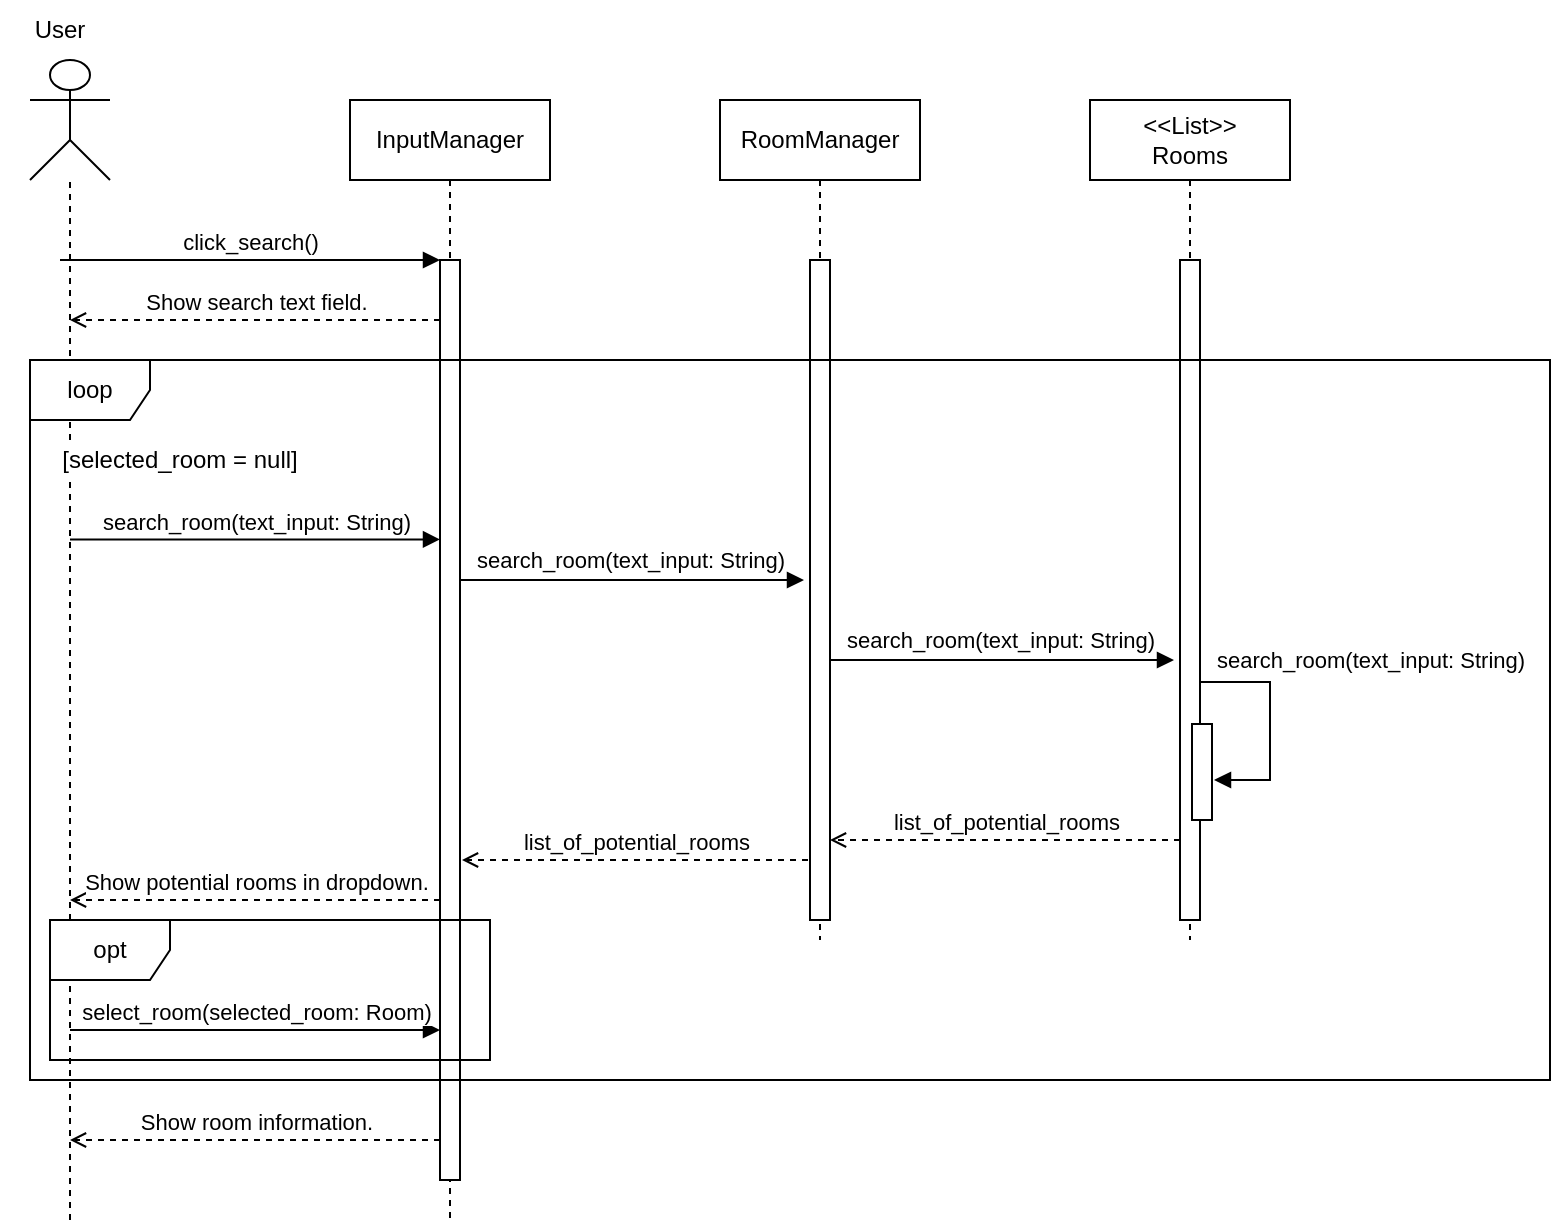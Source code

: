 <mxfile version="24.7.17">
  <diagram name="Page-1" id="2YBvvXClWsGukQMizWep">
    <mxGraphModel dx="398" dy="1863" grid="1" gridSize="10" guides="1" tooltips="1" connect="1" arrows="1" fold="1" page="1" pageScale="1" pageWidth="850" pageHeight="1100" math="0" shadow="0">
      <root>
        <mxCell id="0" />
        <mxCell id="1" parent="0" />
        <mxCell id="aM9ryv3xv72pqoxQDRHE-5" value="InputManager" style="shape=umlLifeline;perimeter=lifelinePerimeter;whiteSpace=wrap;html=1;container=0;dropTarget=0;collapsible=0;recursiveResize=0;outlineConnect=0;portConstraint=eastwest;newEdgeStyle={&quot;edgeStyle&quot;:&quot;elbowEdgeStyle&quot;,&quot;elbow&quot;:&quot;vertical&quot;,&quot;curved&quot;:0,&quot;rounded&quot;:0};" parent="1" vertex="1">
          <mxGeometry x="240" y="40" width="100" height="560" as="geometry" />
        </mxCell>
        <mxCell id="aM9ryv3xv72pqoxQDRHE-6" value="" style="html=1;points=[];perimeter=orthogonalPerimeter;outlineConnect=0;targetShapes=umlLifeline;portConstraint=eastwest;newEdgeStyle={&quot;edgeStyle&quot;:&quot;elbowEdgeStyle&quot;,&quot;elbow&quot;:&quot;vertical&quot;,&quot;curved&quot;:0,&quot;rounded&quot;:0};" parent="aM9ryv3xv72pqoxQDRHE-5" vertex="1">
          <mxGeometry x="45" y="80" width="10" height="460" as="geometry" />
        </mxCell>
        <mxCell id="aM9ryv3xv72pqoxQDRHE-7" value="click_search()" style="html=1;verticalAlign=bottom;endArrow=block;elbow=vertical;rounded=0;" parent="1" target="aM9ryv3xv72pqoxQDRHE-6" edge="1">
          <mxGeometry relative="1" as="geometry">
            <mxPoint x="95" y="120" as="sourcePoint" />
          </mxGeometry>
        </mxCell>
        <mxCell id="aM9ryv3xv72pqoxQDRHE-9" value="Show search text field." style="html=1;verticalAlign=bottom;endArrow=open;elbow=vertical;rounded=0;dashed=1;endFill=0;" parent="1" edge="1">
          <mxGeometry relative="1" as="geometry">
            <mxPoint x="285" y="150" as="sourcePoint" />
            <mxPoint x="100" y="150" as="targetPoint" />
          </mxGeometry>
        </mxCell>
        <mxCell id="aM9ryv3xv72pqoxQDRHE-10" value="search_room(text_input: String)" style="html=1;verticalAlign=bottom;endArrow=block;endSize=6;elbow=vertical;rounded=0;endFill=1;" parent="1" edge="1">
          <mxGeometry relative="1" as="geometry">
            <mxPoint x="285" y="259.74" as="targetPoint" />
            <mxPoint x="100" y="259.74" as="sourcePoint" />
          </mxGeometry>
        </mxCell>
        <mxCell id="SFPaSA88H66n3JvD3_18-4" value="" style="shape=umlActor;verticalLabelPosition=bottom;verticalAlign=top;html=1;outlineConnect=0;align=center;" vertex="1" parent="1">
          <mxGeometry x="80" y="20" width="40" height="60" as="geometry" />
        </mxCell>
        <mxCell id="SFPaSA88H66n3JvD3_18-5" value="" style="endArrow=none;dashed=1;html=1;rounded=0;" edge="1" parent="1" target="SFPaSA88H66n3JvD3_18-4">
          <mxGeometry width="50" height="50" relative="1" as="geometry">
            <mxPoint x="100" y="600" as="sourcePoint" />
            <mxPoint x="220" y="190" as="targetPoint" />
          </mxGeometry>
        </mxCell>
        <mxCell id="SFPaSA88H66n3JvD3_18-6" value="User" style="text;html=1;align=center;verticalAlign=middle;whiteSpace=wrap;rounded=0;" vertex="1" parent="1">
          <mxGeometry x="65" y="-10" width="60" height="30" as="geometry" />
        </mxCell>
        <mxCell id="SFPaSA88H66n3JvD3_18-7" value="RoomManager" style="shape=umlLifeline;perimeter=lifelinePerimeter;whiteSpace=wrap;html=1;container=0;dropTarget=0;collapsible=0;recursiveResize=0;outlineConnect=0;portConstraint=eastwest;newEdgeStyle={&quot;edgeStyle&quot;:&quot;elbowEdgeStyle&quot;,&quot;elbow&quot;:&quot;vertical&quot;,&quot;curved&quot;:0,&quot;rounded&quot;:0};" vertex="1" parent="1">
          <mxGeometry x="425" y="40" width="100" height="420" as="geometry" />
        </mxCell>
        <mxCell id="SFPaSA88H66n3JvD3_18-8" value="" style="html=1;points=[];perimeter=orthogonalPerimeter;outlineConnect=0;targetShapes=umlLifeline;portConstraint=eastwest;newEdgeStyle={&quot;edgeStyle&quot;:&quot;elbowEdgeStyle&quot;,&quot;elbow&quot;:&quot;vertical&quot;,&quot;curved&quot;:0,&quot;rounded&quot;:0};" vertex="1" parent="SFPaSA88H66n3JvD3_18-7">
          <mxGeometry x="45" y="80" width="10" height="330" as="geometry" />
        </mxCell>
        <mxCell id="SFPaSA88H66n3JvD3_18-9" value="" style="endArrow=block;html=1;rounded=0;elbow=vertical;endFill=1;verticalAlign=middle;" edge="1" parent="1" source="aM9ryv3xv72pqoxQDRHE-6">
          <mxGeometry width="50" height="50" relative="1" as="geometry">
            <mxPoint x="350" y="300" as="sourcePoint" />
            <mxPoint x="467" y="280" as="targetPoint" />
          </mxGeometry>
        </mxCell>
        <mxCell id="SFPaSA88H66n3JvD3_18-11" value="search_room(text_input: String)" style="edgeLabel;html=1;align=center;verticalAlign=middle;resizable=0;points=[];" vertex="1" connectable="0" parent="SFPaSA88H66n3JvD3_18-9">
          <mxGeometry x="-0.067" relative="1" as="geometry">
            <mxPoint x="5" y="-10" as="offset" />
          </mxGeometry>
        </mxCell>
        <mxCell id="SFPaSA88H66n3JvD3_18-12" value="&amp;lt;&amp;lt;List&amp;gt;&amp;gt;&lt;br&gt;Rooms" style="shape=umlLifeline;perimeter=lifelinePerimeter;whiteSpace=wrap;html=1;container=0;dropTarget=0;collapsible=0;recursiveResize=0;outlineConnect=0;portConstraint=eastwest;newEdgeStyle={&quot;edgeStyle&quot;:&quot;elbowEdgeStyle&quot;,&quot;elbow&quot;:&quot;vertical&quot;,&quot;curved&quot;:0,&quot;rounded&quot;:0};" vertex="1" parent="1">
          <mxGeometry x="610" y="40" width="100" height="420" as="geometry" />
        </mxCell>
        <mxCell id="SFPaSA88H66n3JvD3_18-13" value="" style="html=1;points=[];perimeter=orthogonalPerimeter;outlineConnect=0;targetShapes=umlLifeline;portConstraint=eastwest;newEdgeStyle={&quot;edgeStyle&quot;:&quot;elbowEdgeStyle&quot;,&quot;elbow&quot;:&quot;vertical&quot;,&quot;curved&quot;:0,&quot;rounded&quot;:0};" vertex="1" parent="SFPaSA88H66n3JvD3_18-12">
          <mxGeometry x="45" y="80" width="10" height="330" as="geometry" />
        </mxCell>
        <mxCell id="SFPaSA88H66n3JvD3_18-18" value="" style="html=1;points=[];perimeter=orthogonalPerimeter;outlineConnect=0;targetShapes=umlLifeline;portConstraint=eastwest;newEdgeStyle={&quot;edgeStyle&quot;:&quot;elbowEdgeStyle&quot;,&quot;elbow&quot;:&quot;vertical&quot;,&quot;curved&quot;:0,&quot;rounded&quot;:0};" vertex="1" parent="SFPaSA88H66n3JvD3_18-12">
          <mxGeometry x="51" y="312" width="10" height="48" as="geometry" />
        </mxCell>
        <mxCell id="SFPaSA88H66n3JvD3_18-14" value="" style="endArrow=block;html=1;rounded=0;elbow=vertical;endFill=1;verticalAlign=middle;" edge="1" parent="1">
          <mxGeometry width="50" height="50" relative="1" as="geometry">
            <mxPoint x="480" y="320" as="sourcePoint" />
            <mxPoint x="652" y="320" as="targetPoint" />
          </mxGeometry>
        </mxCell>
        <mxCell id="SFPaSA88H66n3JvD3_18-15" value="search_room(text_input: String)" style="edgeLabel;html=1;align=center;verticalAlign=middle;resizable=0;points=[];" vertex="1" connectable="0" parent="SFPaSA88H66n3JvD3_18-14">
          <mxGeometry x="-0.067" relative="1" as="geometry">
            <mxPoint x="5" y="-10" as="offset" />
          </mxGeometry>
        </mxCell>
        <mxCell id="SFPaSA88H66n3JvD3_18-16" value="" style="endArrow=block;html=1;rounded=0;elbow=vertical;endFill=1;verticalAlign=middle;edgeStyle=orthogonalEdgeStyle;" edge="1" parent="1">
          <mxGeometry width="50" height="50" relative="1" as="geometry">
            <mxPoint x="665" y="333" as="sourcePoint" />
            <mxPoint x="672" y="380" as="targetPoint" />
            <Array as="points">
              <mxPoint x="665" y="331" />
              <mxPoint x="700" y="331" />
              <mxPoint x="700" y="380" />
            </Array>
          </mxGeometry>
        </mxCell>
        <mxCell id="SFPaSA88H66n3JvD3_18-17" value="search_room(text_input: String)" style="edgeLabel;html=1;align=center;verticalAlign=middle;resizable=0;points=[];" vertex="1" connectable="0" parent="SFPaSA88H66n3JvD3_18-16">
          <mxGeometry x="-0.067" relative="1" as="geometry">
            <mxPoint x="50" y="-27" as="offset" />
          </mxGeometry>
        </mxCell>
        <mxCell id="SFPaSA88H66n3JvD3_18-19" value="list_of_potential_rooms" style="html=1;verticalAlign=bottom;endArrow=open;elbow=vertical;rounded=0;dashed=1;endFill=0;" edge="1" parent="1">
          <mxGeometry relative="1" as="geometry">
            <mxPoint x="655" y="410" as="sourcePoint" />
            <mxPoint x="480" y="410" as="targetPoint" />
          </mxGeometry>
        </mxCell>
        <mxCell id="SFPaSA88H66n3JvD3_18-20" value="list_of_potential_rooms" style="html=1;verticalAlign=bottom;endArrow=open;elbow=vertical;rounded=0;dashed=1;endFill=0;" edge="1" parent="1">
          <mxGeometry relative="1" as="geometry">
            <mxPoint x="469" y="420" as="sourcePoint" />
            <mxPoint x="296" y="420" as="targetPoint" />
          </mxGeometry>
        </mxCell>
        <mxCell id="SFPaSA88H66n3JvD3_18-21" value="Show potential rooms in dropdown." style="html=1;verticalAlign=bottom;endArrow=open;elbow=vertical;rounded=0;dashed=1;endFill=0;" edge="1" parent="1">
          <mxGeometry relative="1" as="geometry">
            <mxPoint x="285" y="440" as="sourcePoint" />
            <mxPoint x="100" y="440" as="targetPoint" />
          </mxGeometry>
        </mxCell>
        <mxCell id="SFPaSA88H66n3JvD3_18-22" value="loop" style="shape=umlFrame;whiteSpace=wrap;html=1;pointerEvents=0;" vertex="1" parent="1">
          <mxGeometry x="80" y="170" width="760" height="360" as="geometry" />
        </mxCell>
        <mxCell id="SFPaSA88H66n3JvD3_18-24" value="[selected_room = null]" style="text;html=1;align=center;verticalAlign=middle;whiteSpace=wrap;rounded=0;fillColor=default;" vertex="1" parent="1">
          <mxGeometry x="90" y="210" width="130" height="20" as="geometry" />
        </mxCell>
        <mxCell id="SFPaSA88H66n3JvD3_18-25" value="select_room(selected_room: Room)" style="html=1;verticalAlign=bottom;endArrow=block;endSize=6;elbow=vertical;rounded=0;endFill=1;" edge="1" parent="1">
          <mxGeometry relative="1" as="geometry">
            <mxPoint x="285" y="505" as="targetPoint" />
            <mxPoint x="100" y="505" as="sourcePoint" />
          </mxGeometry>
        </mxCell>
        <mxCell id="SFPaSA88H66n3JvD3_18-26" value="Show room information." style="html=1;verticalAlign=bottom;endArrow=open;elbow=vertical;rounded=0;dashed=1;endFill=0;" edge="1" parent="1">
          <mxGeometry relative="1" as="geometry">
            <mxPoint x="285" y="560" as="sourcePoint" />
            <mxPoint x="100" y="560" as="targetPoint" />
          </mxGeometry>
        </mxCell>
        <mxCell id="SFPaSA88H66n3JvD3_18-27" value="opt" style="shape=umlFrame;whiteSpace=wrap;html=1;pointerEvents=0;" vertex="1" parent="1">
          <mxGeometry x="90" y="450" width="220" height="70" as="geometry" />
        </mxCell>
      </root>
    </mxGraphModel>
  </diagram>
</mxfile>
